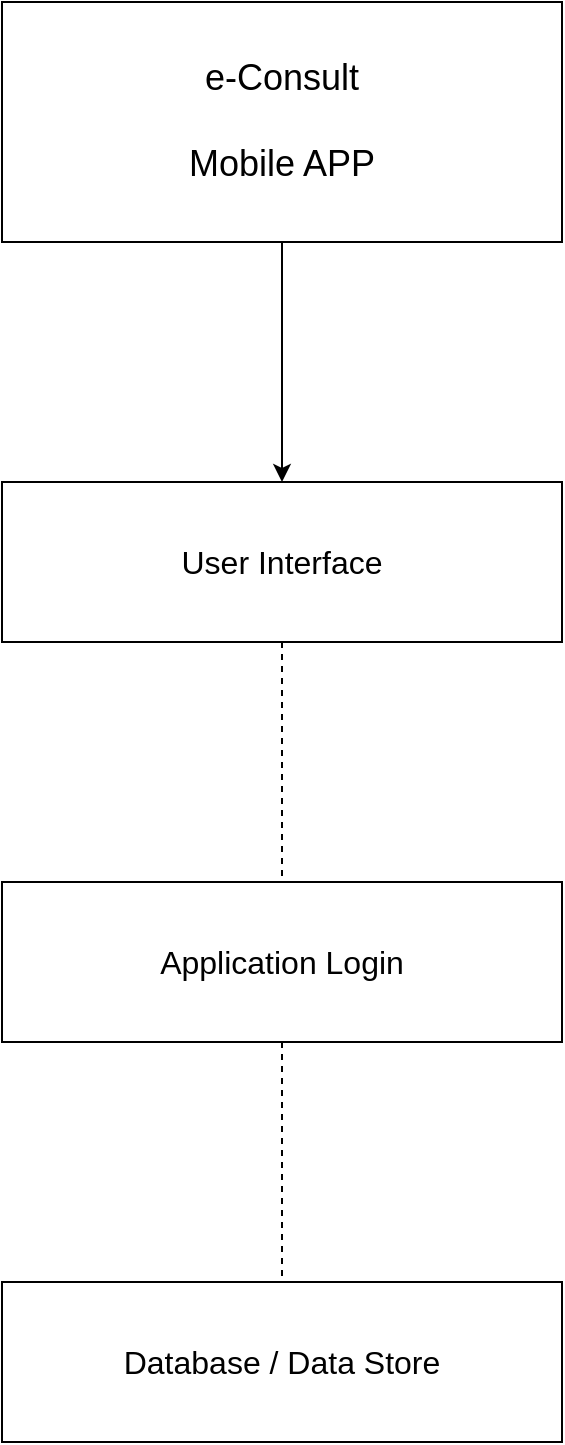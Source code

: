 <mxfile version="22.1.4" type="github">
  <diagram name="Page-1" id="13wGTdRsb7UYrPX42kp4">
    <mxGraphModel dx="1194" dy="647" grid="1" gridSize="10" guides="1" tooltips="1" connect="1" arrows="1" fold="1" page="1" pageScale="1" pageWidth="850" pageHeight="1100" math="0" shadow="0">
      <root>
        <mxCell id="0" />
        <mxCell id="1" parent="0" />
        <mxCell id="W2KcHeRUsbj6ubH5Fx1p-2" value="&lt;font style=&quot;font-size: 18px;&quot;&gt;e-Consult&lt;br&gt;&lt;br&gt;Mobile APP&lt;br&gt;&lt;/font&gt;" style="rounded=0;whiteSpace=wrap;html=1;" vertex="1" parent="1">
          <mxGeometry x="240" y="80" width="280" height="120" as="geometry" />
        </mxCell>
        <mxCell id="W2KcHeRUsbj6ubH5Fx1p-3" value="&lt;font size=&quot;3&quot;&gt;Application Login&lt;/font&gt;" style="rounded=0;whiteSpace=wrap;html=1;" vertex="1" parent="1">
          <mxGeometry x="240" y="520" width="280" height="80" as="geometry" />
        </mxCell>
        <mxCell id="W2KcHeRUsbj6ubH5Fx1p-4" value="&lt;font size=&quot;3&quot;&gt;User Interface&lt;/font&gt;" style="rounded=0;whiteSpace=wrap;html=1;" vertex="1" parent="1">
          <mxGeometry x="240" y="320" width="280" height="80" as="geometry" />
        </mxCell>
        <mxCell id="W2KcHeRUsbj6ubH5Fx1p-5" value="&lt;font size=&quot;3&quot;&gt;Database / Data Store&lt;/font&gt;" style="rounded=0;whiteSpace=wrap;html=1;" vertex="1" parent="1">
          <mxGeometry x="240" y="720" width="280" height="80" as="geometry" />
        </mxCell>
        <mxCell id="W2KcHeRUsbj6ubH5Fx1p-8" value="" style="endArrow=classic;html=1;rounded=0;exitX=0.5;exitY=1;exitDx=0;exitDy=0;entryX=0.5;entryY=0;entryDx=0;entryDy=0;" edge="1" parent="1" source="W2KcHeRUsbj6ubH5Fx1p-2" target="W2KcHeRUsbj6ubH5Fx1p-4">
          <mxGeometry width="50" height="50" relative="1" as="geometry">
            <mxPoint x="400" y="310" as="sourcePoint" />
            <mxPoint x="450" y="260" as="targetPoint" />
          </mxGeometry>
        </mxCell>
        <mxCell id="W2KcHeRUsbj6ubH5Fx1p-9" value="" style="endArrow=none;dashed=1;html=1;rounded=0;exitX=0.5;exitY=1;exitDx=0;exitDy=0;entryX=0.5;entryY=0;entryDx=0;entryDy=0;" edge="1" parent="1" source="W2KcHeRUsbj6ubH5Fx1p-4" target="W2KcHeRUsbj6ubH5Fx1p-3">
          <mxGeometry width="50" height="50" relative="1" as="geometry">
            <mxPoint x="400" y="510" as="sourcePoint" />
            <mxPoint x="450" y="460" as="targetPoint" />
          </mxGeometry>
        </mxCell>
        <mxCell id="W2KcHeRUsbj6ubH5Fx1p-10" value="" style="endArrow=none;dashed=1;html=1;rounded=0;exitX=0.5;exitY=1;exitDx=0;exitDy=0;" edge="1" parent="1" source="W2KcHeRUsbj6ubH5Fx1p-3" target="W2KcHeRUsbj6ubH5Fx1p-5">
          <mxGeometry width="50" height="50" relative="1" as="geometry">
            <mxPoint x="400" y="510" as="sourcePoint" />
            <mxPoint x="450" y="460" as="targetPoint" />
          </mxGeometry>
        </mxCell>
      </root>
    </mxGraphModel>
  </diagram>
</mxfile>
